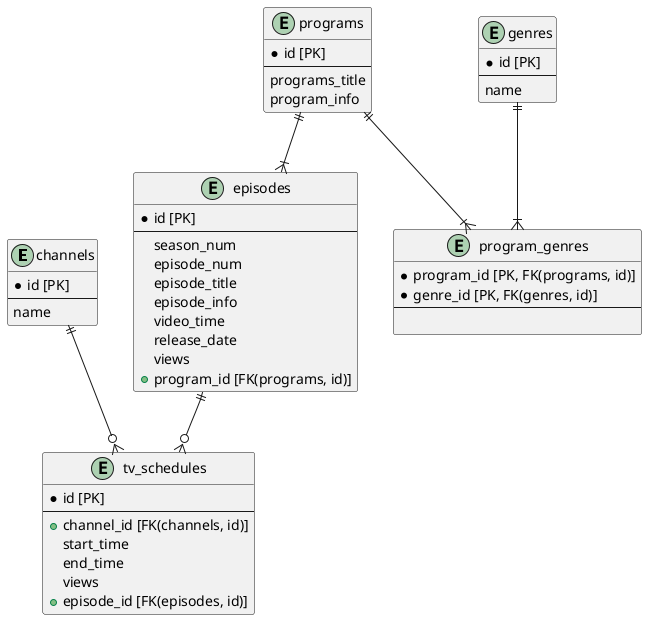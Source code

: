 @startuml
skinparam shadowing false
hide empty members

entity "channels" as channels {
    * id [PK]
    --
    name
}

entity "programs" as programs {
    * id [PK]
    --
    programs_title
    program_info
}

entity "episodes" as episodes {
    * id [PK]
    --
    season_num
    episode_num
    episode_title
    episode_info
    video_time
    release_date
    views
    + program_id [FK(programs, id)]
}

entity "tv_schedules" as tv_schedules {
    * id [PK]
    --
    + channel_id [FK(channels, id)]
    start_time
    end_time
    views
    + episode_id [FK(episodes, id)]
}

entity "genres" as genres {
    * id [PK]
    --
    name
}

entity "program_genres" as program_genres {
    * program_id [PK, FK(programs, id)]
    * genre_id [PK, FK(genres, id)]
    --

}

channels ||--o{ tv_schedules
programs ||--|{ program_genres
programs ||--|{ episodes
genres ||--|{ program_genres
episodes ||--o{ tv_schedules

@enduml

